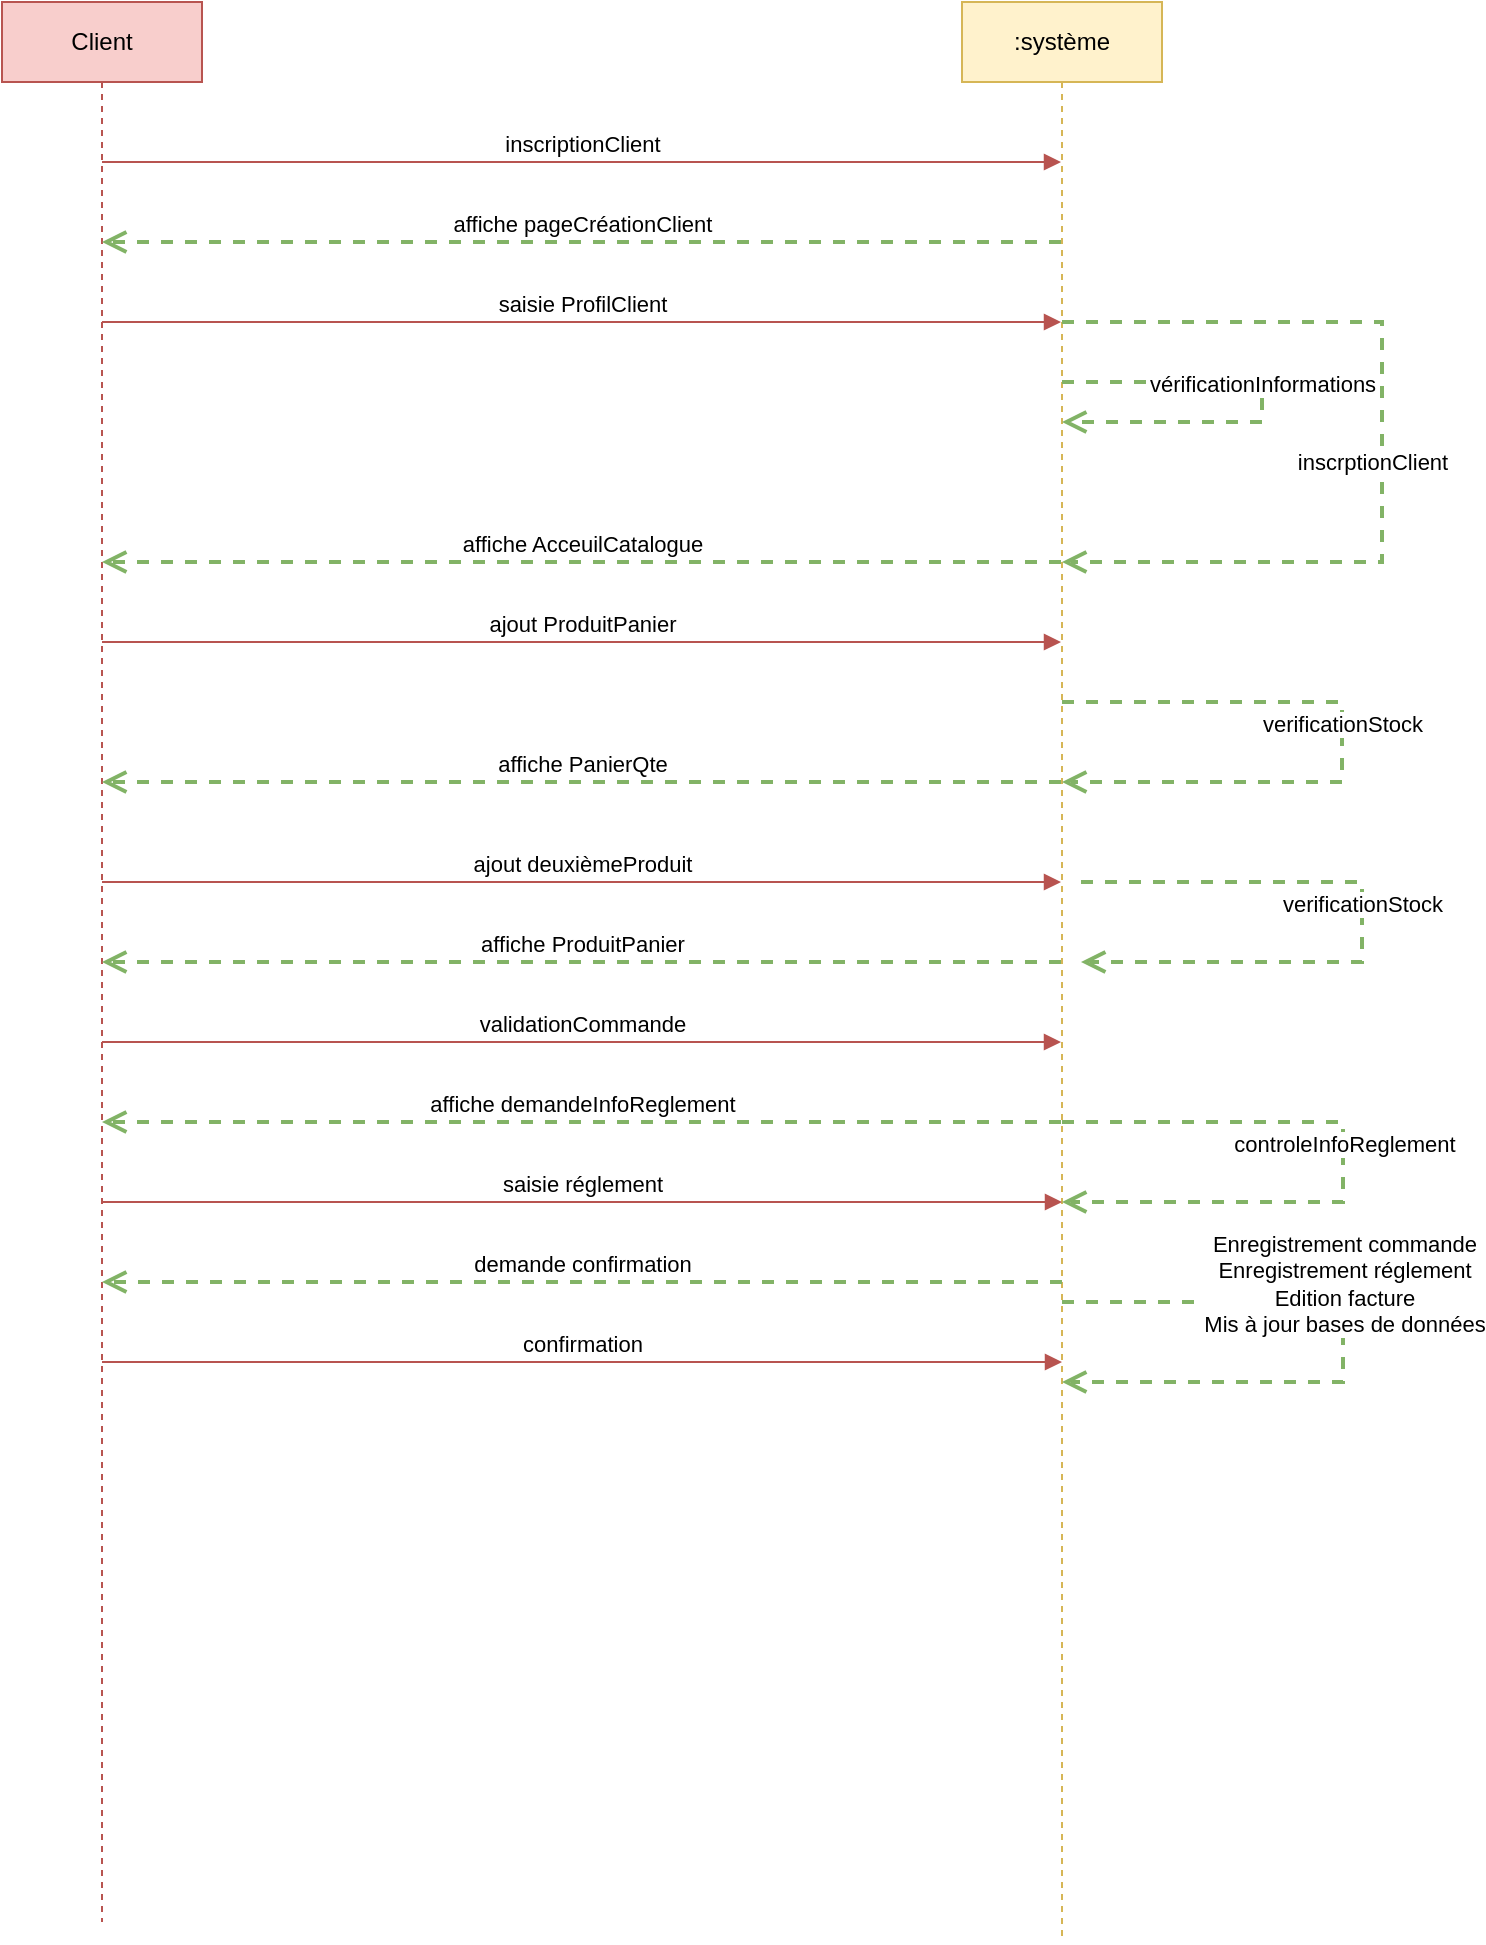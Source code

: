 <mxfile version="20.5.3" type="github">
  <diagram id="_87ruQeVr9ZTf_tSTAhy" name="Page-1">
    <mxGraphModel dx="1422" dy="820" grid="1" gridSize="10" guides="1" tooltips="1" connect="1" arrows="1" fold="1" page="1" pageScale="1" pageWidth="827" pageHeight="1169" math="0" shadow="0">
      <root>
        <mxCell id="0" />
        <mxCell id="1" parent="0" />
        <mxCell id="TYDa2ZxGHbgqTrL5NIQj-1" value="Client" style="shape=umlLifeline;perimeter=lifelinePerimeter;whiteSpace=wrap;html=1;container=1;collapsible=0;recursiveResize=0;outlineConnect=0;fillColor=#f8cecc;strokeColor=#b85450;" vertex="1" parent="1">
          <mxGeometry x="90" y="40" width="100" height="960" as="geometry" />
        </mxCell>
        <mxCell id="TYDa2ZxGHbgqTrL5NIQj-2" value=":système" style="shape=umlLifeline;perimeter=lifelinePerimeter;whiteSpace=wrap;html=1;container=1;collapsible=0;recursiveResize=0;outlineConnect=0;fillColor=#fff2cc;strokeColor=#d6b656;" vertex="1" parent="1">
          <mxGeometry x="570" y="40" width="100" height="970" as="geometry" />
        </mxCell>
        <mxCell id="TYDa2ZxGHbgqTrL5NIQj-7" value="inscriptionClient" style="html=1;verticalAlign=bottom;endArrow=block;rounded=0;fillColor=#f8cecc;strokeColor=#B85450;" edge="1" parent="1" source="TYDa2ZxGHbgqTrL5NIQj-1" target="TYDa2ZxGHbgqTrL5NIQj-2">
          <mxGeometry width="80" relative="1" as="geometry">
            <mxPoint x="370" y="330" as="sourcePoint" />
            <mxPoint x="450" y="330" as="targetPoint" />
            <Array as="points">
              <mxPoint x="460" y="120" />
            </Array>
          </mxGeometry>
        </mxCell>
        <mxCell id="TYDa2ZxGHbgqTrL5NIQj-8" value="affiche pageCréationClient" style="html=1;verticalAlign=bottom;endArrow=open;dashed=1;endSize=8;rounded=0;fillColor=#d5e8d4;strokeColor=#82b366;strokeWidth=2;" edge="1" parent="1" source="TYDa2ZxGHbgqTrL5NIQj-2" target="TYDa2ZxGHbgqTrL5NIQj-1">
          <mxGeometry relative="1" as="geometry">
            <mxPoint x="450" y="330" as="sourcePoint" />
            <mxPoint x="370" y="330" as="targetPoint" />
            <Array as="points">
              <mxPoint x="550" y="160" />
              <mxPoint x="460" y="160" />
            </Array>
          </mxGeometry>
        </mxCell>
        <mxCell id="TYDa2ZxGHbgqTrL5NIQj-9" value="saisie ProfilClient" style="html=1;verticalAlign=bottom;endArrow=block;rounded=0;fillColor=#f8cecc;strokeColor=#B85450;" edge="1" parent="1" source="TYDa2ZxGHbgqTrL5NIQj-1" target="TYDa2ZxGHbgqTrL5NIQj-2">
          <mxGeometry width="80" relative="1" as="geometry">
            <mxPoint x="370" y="330" as="sourcePoint" />
            <mxPoint x="450" y="330" as="targetPoint" />
            <Array as="points">
              <mxPoint x="470" y="200" />
            </Array>
          </mxGeometry>
        </mxCell>
        <mxCell id="TYDa2ZxGHbgqTrL5NIQj-10" value="vérificationInformations" style="html=1;verticalAlign=bottom;endArrow=open;dashed=1;endSize=8;rounded=0;fillColor=#d5e8d4;strokeColor=#82b366;strokeWidth=2;" edge="1" parent="1" source="TYDa2ZxGHbgqTrL5NIQj-2" target="TYDa2ZxGHbgqTrL5NIQj-2">
          <mxGeometry relative="1" as="geometry">
            <mxPoint x="450" y="330" as="sourcePoint" />
            <mxPoint x="730" y="290" as="targetPoint" />
            <Array as="points">
              <mxPoint x="690" y="230" />
              <mxPoint x="720" y="230" />
              <mxPoint x="720" y="250" />
              <mxPoint x="690" y="250" />
            </Array>
          </mxGeometry>
        </mxCell>
        <mxCell id="TYDa2ZxGHbgqTrL5NIQj-13" value="affiche AcceuilCatalogue" style="html=1;verticalAlign=bottom;endArrow=open;dashed=1;endSize=8;rounded=0;fillColor=#d5e8d4;strokeColor=#82b366;strokeWidth=2;" edge="1" parent="1" source="TYDa2ZxGHbgqTrL5NIQj-2" target="TYDa2ZxGHbgqTrL5NIQj-1">
          <mxGeometry relative="1" as="geometry">
            <mxPoint x="450" y="330" as="sourcePoint" />
            <mxPoint x="370" y="330" as="targetPoint" />
            <Array as="points">
              <mxPoint x="510" y="320" />
              <mxPoint x="290" y="320" />
            </Array>
          </mxGeometry>
        </mxCell>
        <mxCell id="TYDa2ZxGHbgqTrL5NIQj-16" value="ajout ProduitPanier" style="html=1;verticalAlign=bottom;endArrow=block;rounded=0;fillColor=#f8cecc;strokeColor=#B85450;" edge="1" parent="1" source="TYDa2ZxGHbgqTrL5NIQj-1" target="TYDa2ZxGHbgqTrL5NIQj-2">
          <mxGeometry width="80" relative="1" as="geometry">
            <mxPoint x="370" y="330" as="sourcePoint" />
            <mxPoint x="450" y="330" as="targetPoint" />
            <Array as="points">
              <mxPoint x="460" y="360" />
              <mxPoint x="480" y="360" />
            </Array>
          </mxGeometry>
        </mxCell>
        <mxCell id="TYDa2ZxGHbgqTrL5NIQj-17" value="&lt;div&gt;affiche PanierQte&lt;/div&gt;" style="html=1;verticalAlign=bottom;endArrow=open;dashed=1;endSize=8;rounded=0;fillColor=#d5e8d4;strokeColor=#82b366;strokeWidth=2;" edge="1" parent="1" source="TYDa2ZxGHbgqTrL5NIQj-2" target="TYDa2ZxGHbgqTrL5NIQj-1">
          <mxGeometry relative="1" as="geometry">
            <mxPoint x="440" y="370" as="sourcePoint" />
            <mxPoint x="360" y="370" as="targetPoint" />
            <Array as="points">
              <mxPoint x="550" y="430" />
              <mxPoint x="400" y="430" />
              <mxPoint x="320" y="430" />
              <mxPoint x="250" y="430" />
            </Array>
          </mxGeometry>
        </mxCell>
        <mxCell id="TYDa2ZxGHbgqTrL5NIQj-18" value="&lt;div&gt;inscrptionClient&lt;/div&gt;" style="html=1;verticalAlign=bottom;endArrow=open;dashed=1;endSize=8;rounded=0;fillColor=#d5e8d4;strokeColor=#82b366;strokeWidth=2;" edge="1" parent="1" source="TYDa2ZxGHbgqTrL5NIQj-2" target="TYDa2ZxGHbgqTrL5NIQj-2">
          <mxGeometry x="0.083" y="-5" relative="1" as="geometry">
            <mxPoint x="450" y="450" as="sourcePoint" />
            <mxPoint x="760" y="460" as="targetPoint" />
            <Array as="points">
              <mxPoint x="780" y="200" />
              <mxPoint x="780" y="240" />
              <mxPoint x="780" y="320" />
              <mxPoint x="710" y="320" />
              <mxPoint x="620" y="320" />
            </Array>
            <mxPoint as="offset" />
          </mxGeometry>
        </mxCell>
        <mxCell id="TYDa2ZxGHbgqTrL5NIQj-20" value="verificationStock" style="html=1;verticalAlign=bottom;endArrow=open;dashed=1;endSize=8;rounded=0;fillColor=#d5e8d4;strokeColor=#82b366;strokeWidth=2;" edge="1" parent="1" source="TYDa2ZxGHbgqTrL5NIQj-2" target="TYDa2ZxGHbgqTrL5NIQj-2">
          <mxGeometry relative="1" as="geometry">
            <mxPoint x="450" y="390" as="sourcePoint" />
            <mxPoint x="760" y="470" as="targetPoint" />
            <Array as="points">
              <mxPoint x="700" y="390" />
              <mxPoint x="760" y="390" />
              <mxPoint x="760" y="430" />
            </Array>
          </mxGeometry>
        </mxCell>
        <mxCell id="TYDa2ZxGHbgqTrL5NIQj-21" value="ajout deuxièmeProduit" style="html=1;verticalAlign=bottom;endArrow=block;rounded=0;fillColor=#f8cecc;strokeColor=#B85450;" edge="1" parent="1" source="TYDa2ZxGHbgqTrL5NIQj-1" target="TYDa2ZxGHbgqTrL5NIQj-2">
          <mxGeometry width="80" relative="1" as="geometry">
            <mxPoint x="370" y="390" as="sourcePoint" />
            <mxPoint x="450" y="390" as="targetPoint" />
            <Array as="points">
              <mxPoint x="480" y="480" />
            </Array>
          </mxGeometry>
        </mxCell>
        <mxCell id="TYDa2ZxGHbgqTrL5NIQj-22" value="verificationStock" style="html=1;verticalAlign=bottom;endArrow=open;dashed=1;endSize=8;rounded=0;fillColor=#d5e8d4;strokeColor=#82b366;strokeWidth=2;" edge="1" parent="1">
          <mxGeometry relative="1" as="geometry">
            <mxPoint x="629.5" y="480" as="sourcePoint" />
            <mxPoint x="629.5" y="520" as="targetPoint" />
            <Array as="points">
              <mxPoint x="710" y="480" />
              <mxPoint x="770" y="480" />
              <mxPoint x="770" y="520" />
            </Array>
          </mxGeometry>
        </mxCell>
        <mxCell id="TYDa2ZxGHbgqTrL5NIQj-23" value="affiche ProduitPanier" style="html=1;verticalAlign=bottom;endArrow=open;dashed=1;endSize=8;rounded=0;fillColor=#d5e8d4;strokeColor=#82b366;strokeWidth=2;" edge="1" parent="1" source="TYDa2ZxGHbgqTrL5NIQj-2" target="TYDa2ZxGHbgqTrL5NIQj-1">
          <mxGeometry relative="1" as="geometry">
            <mxPoint x="470" y="560" as="sourcePoint" />
            <mxPoint x="390" y="560" as="targetPoint" />
            <Array as="points">
              <mxPoint x="480" y="520" />
            </Array>
          </mxGeometry>
        </mxCell>
        <mxCell id="TYDa2ZxGHbgqTrL5NIQj-25" value="validationCommande" style="html=1;verticalAlign=bottom;endArrow=block;rounded=0;fillColor=#f8cecc;strokeColor=#B85450;" edge="1" parent="1" source="TYDa2ZxGHbgqTrL5NIQj-1" target="TYDa2ZxGHbgqTrL5NIQj-2">
          <mxGeometry width="80" relative="1" as="geometry">
            <mxPoint x="334" y="560" as="sourcePoint" />
            <mxPoint x="414" y="560" as="targetPoint" />
            <Array as="points">
              <mxPoint x="490" y="560" />
            </Array>
          </mxGeometry>
        </mxCell>
        <mxCell id="TYDa2ZxGHbgqTrL5NIQj-26" value="affiche demandeInfoReglement" style="html=1;verticalAlign=bottom;endArrow=open;dashed=1;endSize=8;rounded=0;fillColor=#d5e8d4;strokeColor=#82b366;strokeWidth=2;" edge="1" parent="1" source="TYDa2ZxGHbgqTrL5NIQj-2" target="TYDa2ZxGHbgqTrL5NIQj-1">
          <mxGeometry relative="1" as="geometry">
            <mxPoint x="450" y="600" as="sourcePoint" />
            <mxPoint x="370" y="600" as="targetPoint" />
            <Array as="points">
              <mxPoint x="480" y="600" />
            </Array>
          </mxGeometry>
        </mxCell>
        <mxCell id="TYDa2ZxGHbgqTrL5NIQj-28" value="saisie réglement" style="html=1;verticalAlign=bottom;endArrow=block;rounded=0;fillColor=#f8cecc;strokeColor=#B85450;" edge="1" parent="1">
          <mxGeometry width="80" relative="1" as="geometry">
            <mxPoint x="140" y="640" as="sourcePoint" />
            <mxPoint x="620" y="640" as="targetPoint" />
            <Array as="points">
              <mxPoint x="490.5" y="640" />
            </Array>
          </mxGeometry>
        </mxCell>
        <mxCell id="TYDa2ZxGHbgqTrL5NIQj-30" value="demande confirmation" style="html=1;verticalAlign=bottom;endArrow=open;dashed=1;endSize=8;rounded=0;fillColor=#d5e8d4;strokeColor=#82b366;strokeWidth=2;" edge="1" parent="1">
          <mxGeometry relative="1" as="geometry">
            <mxPoint x="620" y="680" as="sourcePoint" />
            <mxPoint x="140" y="680" as="targetPoint" />
            <Array as="points">
              <mxPoint x="480.5" y="680" />
            </Array>
          </mxGeometry>
        </mxCell>
        <mxCell id="TYDa2ZxGHbgqTrL5NIQj-31" value="confirmation" style="html=1;verticalAlign=bottom;endArrow=block;rounded=0;fillColor=#f8cecc;strokeColor=#B85450;" edge="1" parent="1">
          <mxGeometry width="80" relative="1" as="geometry">
            <mxPoint x="140" y="720" as="sourcePoint" />
            <mxPoint x="620" y="720" as="targetPoint" />
            <Array as="points">
              <mxPoint x="490.5" y="720" />
            </Array>
          </mxGeometry>
        </mxCell>
        <mxCell id="TYDa2ZxGHbgqTrL5NIQj-32" value="controleInfoReglement" style="html=1;verticalAlign=bottom;endArrow=open;dashed=1;endSize=8;rounded=0;fillColor=#d5e8d4;strokeColor=#82b366;strokeWidth=2;" edge="1" parent="1">
          <mxGeometry relative="1" as="geometry">
            <mxPoint x="620" y="600" as="sourcePoint" />
            <mxPoint x="620" y="640" as="targetPoint" />
            <Array as="points">
              <mxPoint x="700.5" y="600" />
              <mxPoint x="760.5" y="600" />
              <mxPoint x="760.5" y="640" />
            </Array>
          </mxGeometry>
        </mxCell>
        <mxCell id="TYDa2ZxGHbgqTrL5NIQj-33" value="&lt;div&gt;Enregistrement commande&lt;/div&gt;&lt;div&gt;Enregistrement réglement&lt;/div&gt;&lt;div&gt;Edition facture&lt;/div&gt;&lt;div&gt;Mis à jour bases de données&lt;br&gt;&lt;/div&gt;" style="html=1;verticalAlign=bottom;endArrow=open;dashed=1;endSize=8;rounded=0;fillColor=#d5e8d4;strokeColor=#82b366;strokeWidth=2;" edge="1" parent="1">
          <mxGeometry relative="1" as="geometry">
            <mxPoint x="620" y="690" as="sourcePoint" />
            <mxPoint x="620" y="730" as="targetPoint" />
            <Array as="points">
              <mxPoint x="700.5" y="690" />
              <mxPoint x="760.5" y="690" />
              <mxPoint x="760.5" y="730" />
            </Array>
          </mxGeometry>
        </mxCell>
      </root>
    </mxGraphModel>
  </diagram>
</mxfile>
